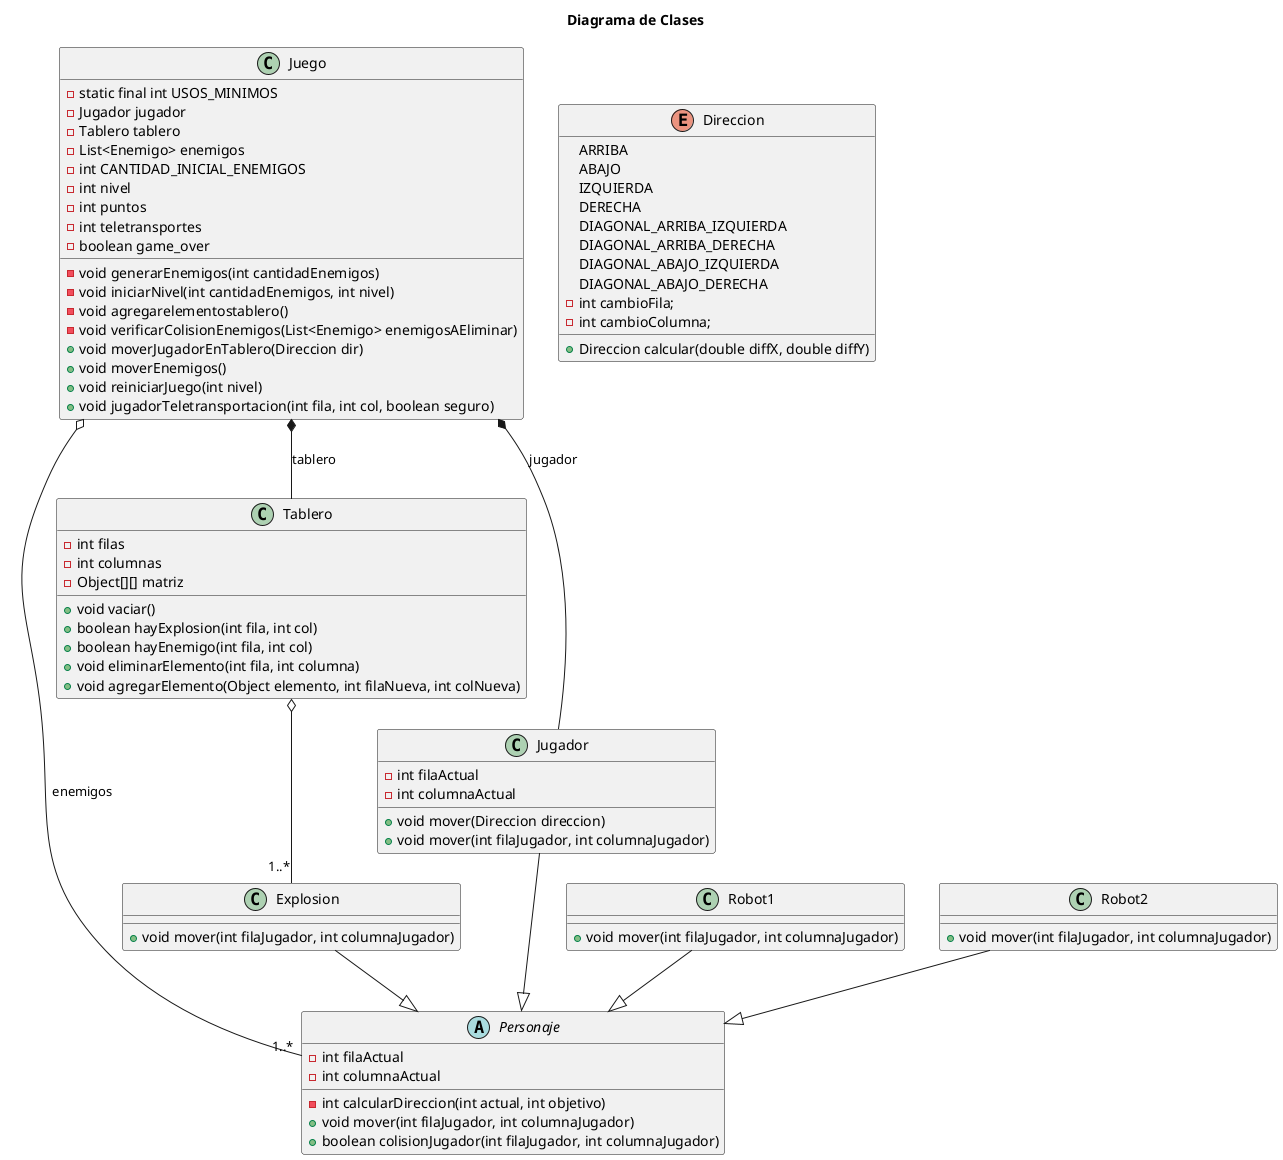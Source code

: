 @startuml

title Diagrama de Clases

Juego o-- "1..*" Personaje : enemigos
Juego *-- Tablero : tablero
Juego *-- Jugador : jugador
Robot1 --|> Personaje
Robot2 --|> Personaje
Explosion --|> Personaje
Jugador --|> Personaje
Tablero o-- "1..*" Explosion


class Juego {
    - static final int USOS_MINIMOS
    - Jugador jugador
    - Tablero tablero
    - List<Enemigo> enemigos
    - int CANTIDAD_INICIAL_ENEMIGOS
    - int nivel
    - int puntos
    - int teletransportes
    - boolean game_over

    - void generarEnemigos(int cantidadEnemigos)
    - void iniciarNivel(int cantidadEnemigos, int nivel)
    - void agregarelementostablero()
    - void verificarColisionEnemigos(List<Enemigo> enemigosAEliminar)
    + void moverJugadorEnTablero(Direccion dir)
    + void moverEnemigos()
    + void reiniciarJuego(int nivel)
    + void jugadorTeletransportacion(int fila, int col, boolean seguro)
}

abstract class Personaje{
-int filaActual
-int columnaActual

-int calcularDireccion(int actual, int objetivo)
+void mover(int filaJugador, int columnaJugador)
+boolean colisionJugador(int filaJugador, int columnaJugador)
}

class Robot1{
+void mover(int filaJugador, int columnaJugador)
}

class Robot2{
+ void mover(int filaJugador, int columnaJugador)
}

class Explosion{
+void mover(int filaJugador, int columnaJugador)
}

class Jugador{
-int filaActual
-int columnaActual
+void mover(Direccion direccion)
+void mover(int filaJugador, int columnaJugador)
}

class Tablero{
-int filas
-int columnas
-Object[][] matriz
+void vaciar()
+boolean hayExplosion(int fila, int col)
+boolean hayEnemigo(int fila, int col)
+void eliminarElemento(int fila, int columna)
+void agregarElemento(Object elemento, int filaNueva, int colNueva)
}

enum Direccion{
 ARRIBA
 ABAJO
 IZQUIERDA
 DERECHA
 DIAGONAL_ARRIBA_IZQUIERDA
 DIAGONAL_ARRIBA_DERECHA
 DIAGONAL_ABAJO_IZQUIERDA
 DIAGONAL_ABAJO_DERECHA
 - int cambioFila;
 - int cambioColumna;

 +Direccion calcular(double diffX, double diffY)
}

@enduml